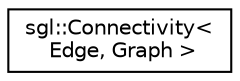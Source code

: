 digraph "Graphical Class Hierarchy"
{
  edge [fontname="Helvetica",fontsize="10",labelfontname="Helvetica",labelfontsize="10"];
  node [fontname="Helvetica",fontsize="10",shape=record];
  rankdir="LR";
  Node1 [label="sgl::Connectivity\<\l Edge, Graph \>",height=0.2,width=0.4,color="black", fillcolor="white", style="filled",URL="$classsgl_1_1_connectivity.html"];
}
